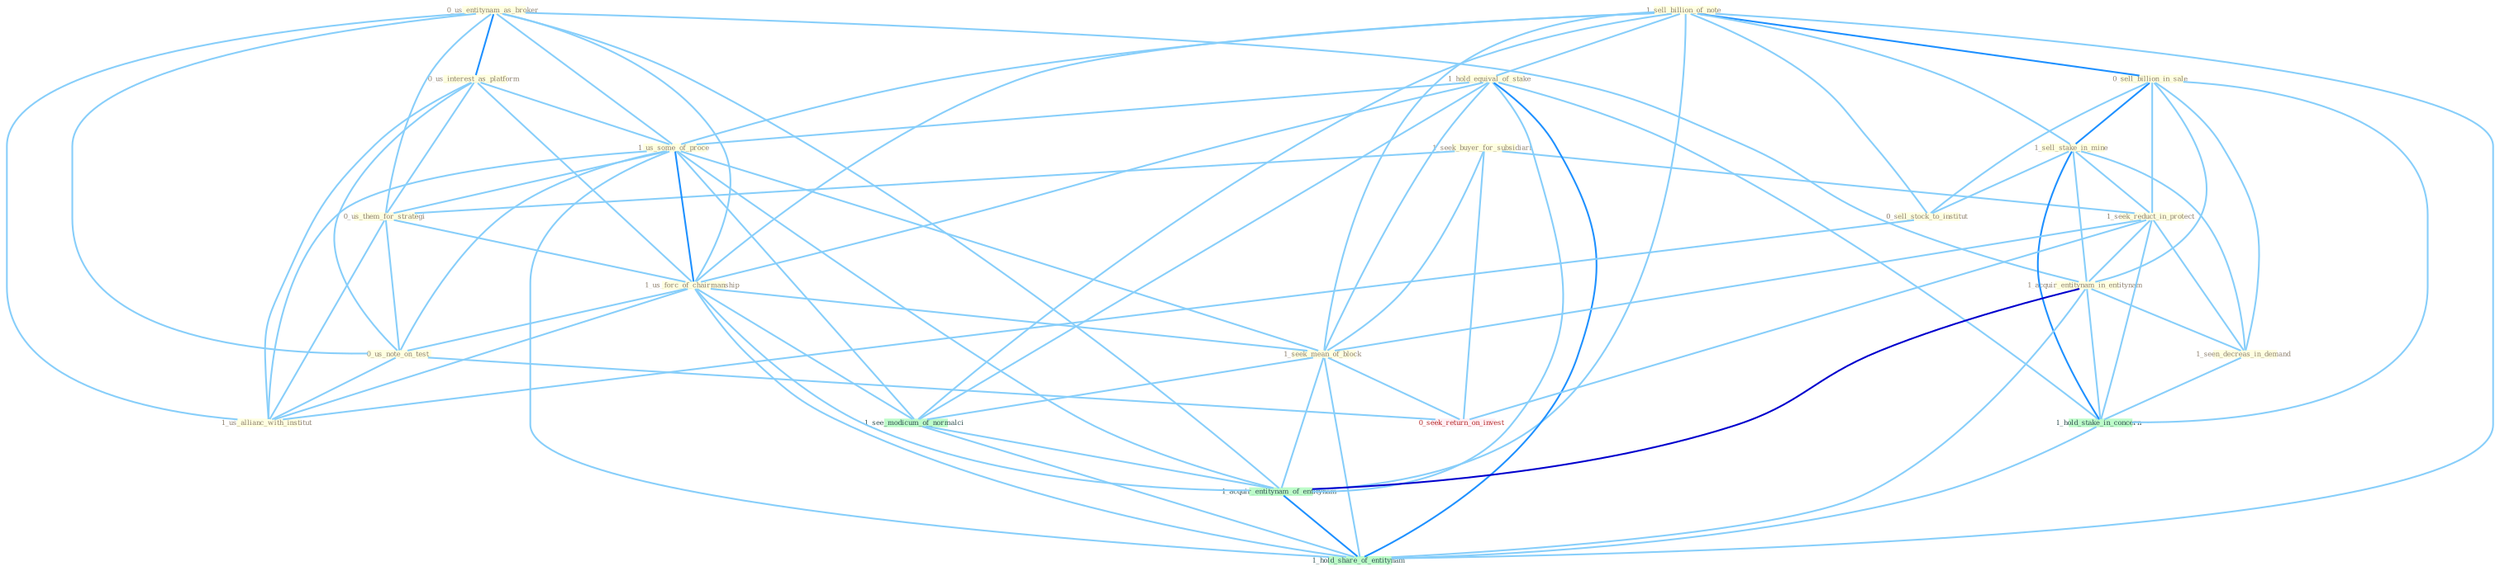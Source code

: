 Graph G{ 
    node
    [shape=polygon,style=filled,width=.5,height=.06,color="#BDFCC9",fixedsize=true,fontsize=4,
    fontcolor="#2f4f4f"];
    {node
    [color="#ffffe0", fontcolor="#8b7d6b"] "1_seek_buyer_for_subsidiari " "1_sell_billion_of_note " "0_us_entitynam_as_broker " "0_us_interest_as_platform " "0_sell_billion_in_sale " "1_hold_equival_of_stake " "1_us_some_of_proce " "0_us_them_for_strategi " "1_sell_stake_in_mine " "0_sell_stock_to_institut " "1_seek_reduct_in_protect " "1_us_forc_of_chairmanship " "0_us_note_on_test " "1_seek_mean_of_block " "1_acquir_entitynam_in_entitynam " "1_seen_decreas_in_demand " "1_us_allianc_with_institut "}
{node [color="#fff0f5", fontcolor="#b22222"] "0_seek_return_on_invest "}
edge [color="#B0E2FF"];

	"1_seek_buyer_for_subsidiari " -- "0_us_them_for_strategi " [w="1", color="#87cefa" ];
	"1_seek_buyer_for_subsidiari " -- "1_seek_reduct_in_protect " [w="1", color="#87cefa" ];
	"1_seek_buyer_for_subsidiari " -- "1_seek_mean_of_block " [w="1", color="#87cefa" ];
	"1_seek_buyer_for_subsidiari " -- "0_seek_return_on_invest " [w="1", color="#87cefa" ];
	"1_sell_billion_of_note " -- "0_sell_billion_in_sale " [w="2", color="#1e90ff" , len=0.8];
	"1_sell_billion_of_note " -- "1_hold_equival_of_stake " [w="1", color="#87cefa" ];
	"1_sell_billion_of_note " -- "1_us_some_of_proce " [w="1", color="#87cefa" ];
	"1_sell_billion_of_note " -- "1_sell_stake_in_mine " [w="1", color="#87cefa" ];
	"1_sell_billion_of_note " -- "0_sell_stock_to_institut " [w="1", color="#87cefa" ];
	"1_sell_billion_of_note " -- "1_us_forc_of_chairmanship " [w="1", color="#87cefa" ];
	"1_sell_billion_of_note " -- "1_seek_mean_of_block " [w="1", color="#87cefa" ];
	"1_sell_billion_of_note " -- "1_see_modicum_of_normalci " [w="1", color="#87cefa" ];
	"1_sell_billion_of_note " -- "1_acquir_entitynam_of_entitynam " [w="1", color="#87cefa" ];
	"1_sell_billion_of_note " -- "1_hold_share_of_entitynam " [w="1", color="#87cefa" ];
	"0_us_entitynam_as_broker " -- "0_us_interest_as_platform " [w="2", color="#1e90ff" , len=0.8];
	"0_us_entitynam_as_broker " -- "1_us_some_of_proce " [w="1", color="#87cefa" ];
	"0_us_entitynam_as_broker " -- "0_us_them_for_strategi " [w="1", color="#87cefa" ];
	"0_us_entitynam_as_broker " -- "1_us_forc_of_chairmanship " [w="1", color="#87cefa" ];
	"0_us_entitynam_as_broker " -- "0_us_note_on_test " [w="1", color="#87cefa" ];
	"0_us_entitynam_as_broker " -- "1_acquir_entitynam_in_entitynam " [w="1", color="#87cefa" ];
	"0_us_entitynam_as_broker " -- "1_us_allianc_with_institut " [w="1", color="#87cefa" ];
	"0_us_entitynam_as_broker " -- "1_acquir_entitynam_of_entitynam " [w="1", color="#87cefa" ];
	"0_us_interest_as_platform " -- "1_us_some_of_proce " [w="1", color="#87cefa" ];
	"0_us_interest_as_platform " -- "0_us_them_for_strategi " [w="1", color="#87cefa" ];
	"0_us_interest_as_platform " -- "1_us_forc_of_chairmanship " [w="1", color="#87cefa" ];
	"0_us_interest_as_platform " -- "0_us_note_on_test " [w="1", color="#87cefa" ];
	"0_us_interest_as_platform " -- "1_us_allianc_with_institut " [w="1", color="#87cefa" ];
	"0_sell_billion_in_sale " -- "1_sell_stake_in_mine " [w="2", color="#1e90ff" , len=0.8];
	"0_sell_billion_in_sale " -- "0_sell_stock_to_institut " [w="1", color="#87cefa" ];
	"0_sell_billion_in_sale " -- "1_seek_reduct_in_protect " [w="1", color="#87cefa" ];
	"0_sell_billion_in_sale " -- "1_acquir_entitynam_in_entitynam " [w="1", color="#87cefa" ];
	"0_sell_billion_in_sale " -- "1_seen_decreas_in_demand " [w="1", color="#87cefa" ];
	"0_sell_billion_in_sale " -- "1_hold_stake_in_concern " [w="1", color="#87cefa" ];
	"1_hold_equival_of_stake " -- "1_us_some_of_proce " [w="1", color="#87cefa" ];
	"1_hold_equival_of_stake " -- "1_us_forc_of_chairmanship " [w="1", color="#87cefa" ];
	"1_hold_equival_of_stake " -- "1_seek_mean_of_block " [w="1", color="#87cefa" ];
	"1_hold_equival_of_stake " -- "1_hold_stake_in_concern " [w="1", color="#87cefa" ];
	"1_hold_equival_of_stake " -- "1_see_modicum_of_normalci " [w="1", color="#87cefa" ];
	"1_hold_equival_of_stake " -- "1_acquir_entitynam_of_entitynam " [w="1", color="#87cefa" ];
	"1_hold_equival_of_stake " -- "1_hold_share_of_entitynam " [w="2", color="#1e90ff" , len=0.8];
	"1_us_some_of_proce " -- "0_us_them_for_strategi " [w="1", color="#87cefa" ];
	"1_us_some_of_proce " -- "1_us_forc_of_chairmanship " [w="2", color="#1e90ff" , len=0.8];
	"1_us_some_of_proce " -- "0_us_note_on_test " [w="1", color="#87cefa" ];
	"1_us_some_of_proce " -- "1_seek_mean_of_block " [w="1", color="#87cefa" ];
	"1_us_some_of_proce " -- "1_us_allianc_with_institut " [w="1", color="#87cefa" ];
	"1_us_some_of_proce " -- "1_see_modicum_of_normalci " [w="1", color="#87cefa" ];
	"1_us_some_of_proce " -- "1_acquir_entitynam_of_entitynam " [w="1", color="#87cefa" ];
	"1_us_some_of_proce " -- "1_hold_share_of_entitynam " [w="1", color="#87cefa" ];
	"0_us_them_for_strategi " -- "1_us_forc_of_chairmanship " [w="1", color="#87cefa" ];
	"0_us_them_for_strategi " -- "0_us_note_on_test " [w="1", color="#87cefa" ];
	"0_us_them_for_strategi " -- "1_us_allianc_with_institut " [w="1", color="#87cefa" ];
	"1_sell_stake_in_mine " -- "0_sell_stock_to_institut " [w="1", color="#87cefa" ];
	"1_sell_stake_in_mine " -- "1_seek_reduct_in_protect " [w="1", color="#87cefa" ];
	"1_sell_stake_in_mine " -- "1_acquir_entitynam_in_entitynam " [w="1", color="#87cefa" ];
	"1_sell_stake_in_mine " -- "1_seen_decreas_in_demand " [w="1", color="#87cefa" ];
	"1_sell_stake_in_mine " -- "1_hold_stake_in_concern " [w="2", color="#1e90ff" , len=0.8];
	"0_sell_stock_to_institut " -- "1_us_allianc_with_institut " [w="1", color="#87cefa" ];
	"1_seek_reduct_in_protect " -- "1_seek_mean_of_block " [w="1", color="#87cefa" ];
	"1_seek_reduct_in_protect " -- "1_acquir_entitynam_in_entitynam " [w="1", color="#87cefa" ];
	"1_seek_reduct_in_protect " -- "1_seen_decreas_in_demand " [w="1", color="#87cefa" ];
	"1_seek_reduct_in_protect " -- "1_hold_stake_in_concern " [w="1", color="#87cefa" ];
	"1_seek_reduct_in_protect " -- "0_seek_return_on_invest " [w="1", color="#87cefa" ];
	"1_us_forc_of_chairmanship " -- "0_us_note_on_test " [w="1", color="#87cefa" ];
	"1_us_forc_of_chairmanship " -- "1_seek_mean_of_block " [w="1", color="#87cefa" ];
	"1_us_forc_of_chairmanship " -- "1_us_allianc_with_institut " [w="1", color="#87cefa" ];
	"1_us_forc_of_chairmanship " -- "1_see_modicum_of_normalci " [w="1", color="#87cefa" ];
	"1_us_forc_of_chairmanship " -- "1_acquir_entitynam_of_entitynam " [w="1", color="#87cefa" ];
	"1_us_forc_of_chairmanship " -- "1_hold_share_of_entitynam " [w="1", color="#87cefa" ];
	"0_us_note_on_test " -- "1_us_allianc_with_institut " [w="1", color="#87cefa" ];
	"0_us_note_on_test " -- "0_seek_return_on_invest " [w="1", color="#87cefa" ];
	"1_seek_mean_of_block " -- "0_seek_return_on_invest " [w="1", color="#87cefa" ];
	"1_seek_mean_of_block " -- "1_see_modicum_of_normalci " [w="1", color="#87cefa" ];
	"1_seek_mean_of_block " -- "1_acquir_entitynam_of_entitynam " [w="1", color="#87cefa" ];
	"1_seek_mean_of_block " -- "1_hold_share_of_entitynam " [w="1", color="#87cefa" ];
	"1_acquir_entitynam_in_entitynam " -- "1_seen_decreas_in_demand " [w="1", color="#87cefa" ];
	"1_acquir_entitynam_in_entitynam " -- "1_hold_stake_in_concern " [w="1", color="#87cefa" ];
	"1_acquir_entitynam_in_entitynam " -- "1_acquir_entitynam_of_entitynam " [w="3", color="#0000cd" , len=0.6];
	"1_acquir_entitynam_in_entitynam " -- "1_hold_share_of_entitynam " [w="1", color="#87cefa" ];
	"1_seen_decreas_in_demand " -- "1_hold_stake_in_concern " [w="1", color="#87cefa" ];
	"1_hold_stake_in_concern " -- "1_hold_share_of_entitynam " [w="1", color="#87cefa" ];
	"1_see_modicum_of_normalci " -- "1_acquir_entitynam_of_entitynam " [w="1", color="#87cefa" ];
	"1_see_modicum_of_normalci " -- "1_hold_share_of_entitynam " [w="1", color="#87cefa" ];
	"1_acquir_entitynam_of_entitynam " -- "1_hold_share_of_entitynam " [w="2", color="#1e90ff" , len=0.8];
}